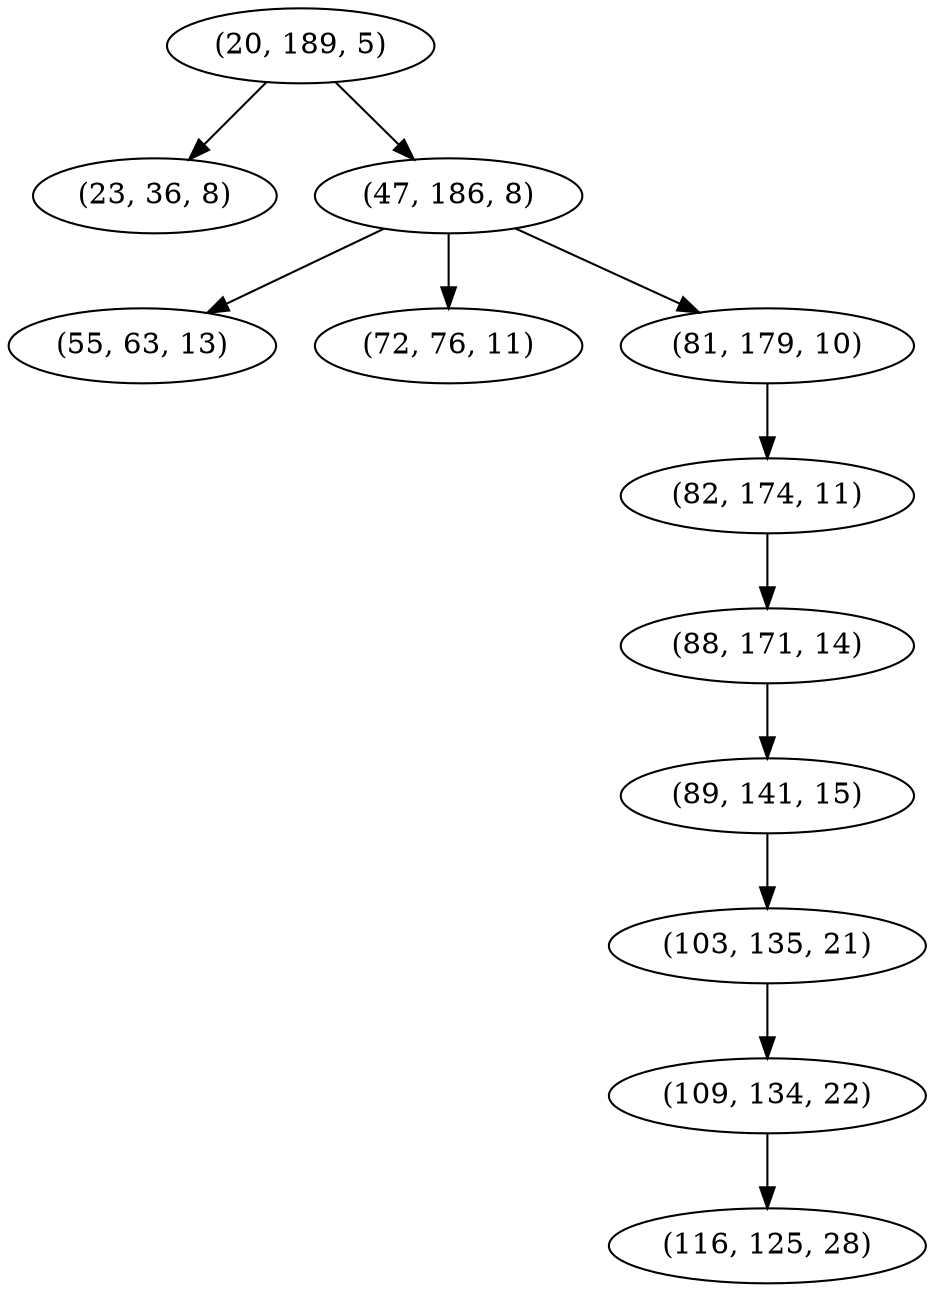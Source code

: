 digraph tree {
    "(20, 189, 5)";
    "(23, 36, 8)";
    "(47, 186, 8)";
    "(55, 63, 13)";
    "(72, 76, 11)";
    "(81, 179, 10)";
    "(82, 174, 11)";
    "(88, 171, 14)";
    "(89, 141, 15)";
    "(103, 135, 21)";
    "(109, 134, 22)";
    "(116, 125, 28)";
    "(20, 189, 5)" -> "(23, 36, 8)";
    "(20, 189, 5)" -> "(47, 186, 8)";
    "(47, 186, 8)" -> "(55, 63, 13)";
    "(47, 186, 8)" -> "(72, 76, 11)";
    "(47, 186, 8)" -> "(81, 179, 10)";
    "(81, 179, 10)" -> "(82, 174, 11)";
    "(82, 174, 11)" -> "(88, 171, 14)";
    "(88, 171, 14)" -> "(89, 141, 15)";
    "(89, 141, 15)" -> "(103, 135, 21)";
    "(103, 135, 21)" -> "(109, 134, 22)";
    "(109, 134, 22)" -> "(116, 125, 28)";
}
